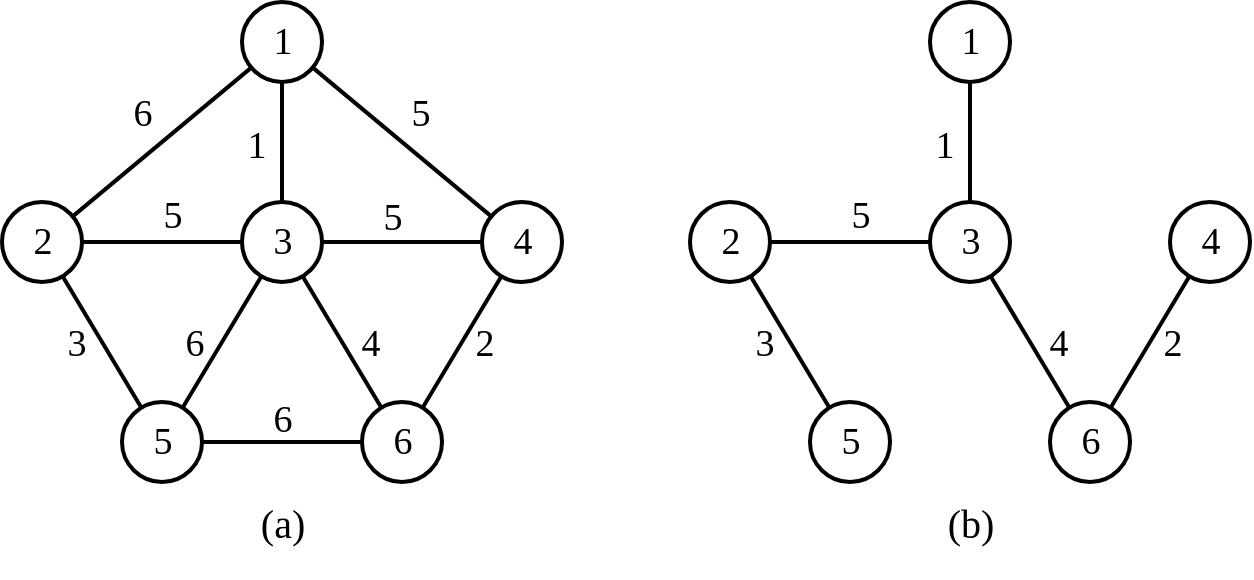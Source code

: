 <mxfile version="23.0.2" type="device">
  <diagram id="HU4uo2aEZg4H9Ib9Y20f" name="第 1 页">
    <mxGraphModel dx="774" dy="498" grid="1" gridSize="10" guides="1" tooltips="1" connect="1" arrows="1" fold="1" page="1" pageScale="1" pageWidth="827" pageHeight="1169" math="0" shadow="0">
      <root>
        <mxCell id="0" />
        <mxCell id="1" parent="0" />
        <mxCell id="dhW5SiGHPYzBhZiWGdAr-79" value="" style="group" vertex="1" connectable="0" parent="1">
          <mxGeometry x="60" y="60" width="624" height="288" as="geometry" />
        </mxCell>
        <mxCell id="dhW5SiGHPYzBhZiWGdAr-40" value="" style="group" vertex="1" connectable="0" parent="dhW5SiGHPYzBhZiWGdAr-79">
          <mxGeometry width="280" height="288" as="geometry" />
        </mxCell>
        <mxCell id="dhW5SiGHPYzBhZiWGdAr-36" value="" style="group;fontFamily=Times New Roman;" vertex="1" connectable="0" parent="dhW5SiGHPYzBhZiWGdAr-40">
          <mxGeometry width="280" height="240" as="geometry" />
        </mxCell>
        <mxCell id="dhW5SiGHPYzBhZiWGdAr-1" value="" style="ellipse;whiteSpace=wrap;html=1;aspect=fixed;strokeWidth=2;" vertex="1" parent="dhW5SiGHPYzBhZiWGdAr-36">
          <mxGeometry x="120" y="100" width="40" height="40" as="geometry" />
        </mxCell>
        <mxCell id="dhW5SiGHPYzBhZiWGdAr-2" value="" style="ellipse;whiteSpace=wrap;html=1;aspect=fixed;strokeWidth=2;" vertex="1" parent="dhW5SiGHPYzBhZiWGdAr-36">
          <mxGeometry x="240" y="100" width="40" height="40" as="geometry" />
        </mxCell>
        <mxCell id="dhW5SiGHPYzBhZiWGdAr-3" value="" style="ellipse;whiteSpace=wrap;html=1;aspect=fixed;strokeWidth=2;" vertex="1" parent="dhW5SiGHPYzBhZiWGdAr-36">
          <mxGeometry x="120" width="40" height="40" as="geometry" />
        </mxCell>
        <mxCell id="dhW5SiGHPYzBhZiWGdAr-4" value="" style="ellipse;whiteSpace=wrap;html=1;aspect=fixed;strokeWidth=2;" vertex="1" parent="dhW5SiGHPYzBhZiWGdAr-36">
          <mxGeometry y="100" width="40" height="40" as="geometry" />
        </mxCell>
        <mxCell id="dhW5SiGHPYzBhZiWGdAr-5" value="" style="ellipse;whiteSpace=wrap;html=1;aspect=fixed;strokeWidth=2;" vertex="1" parent="dhW5SiGHPYzBhZiWGdAr-36">
          <mxGeometry x="60" y="200" width="40" height="40" as="geometry" />
        </mxCell>
        <mxCell id="dhW5SiGHPYzBhZiWGdAr-6" value="" style="ellipse;whiteSpace=wrap;html=1;aspect=fixed;strokeWidth=2;" vertex="1" parent="dhW5SiGHPYzBhZiWGdAr-36">
          <mxGeometry x="180" y="200" width="40" height="40" as="geometry" />
        </mxCell>
        <mxCell id="dhW5SiGHPYzBhZiWGdAr-7" value="" style="endArrow=none;html=1;rounded=0;strokeWidth=2;" edge="1" parent="dhW5SiGHPYzBhZiWGdAr-36" source="dhW5SiGHPYzBhZiWGdAr-4" target="dhW5SiGHPYzBhZiWGdAr-1">
          <mxGeometry width="50" height="50" relative="1" as="geometry">
            <mxPoint x="290" y="230" as="sourcePoint" />
            <mxPoint x="340" y="180" as="targetPoint" />
          </mxGeometry>
        </mxCell>
        <mxCell id="dhW5SiGHPYzBhZiWGdAr-8" value="" style="endArrow=none;html=1;rounded=0;strokeWidth=2;" edge="1" parent="dhW5SiGHPYzBhZiWGdAr-36" source="dhW5SiGHPYzBhZiWGdAr-6" target="dhW5SiGHPYzBhZiWGdAr-1">
          <mxGeometry width="50" height="50" relative="1" as="geometry">
            <mxPoint x="290" y="230" as="sourcePoint" />
            <mxPoint x="340" y="180" as="targetPoint" />
          </mxGeometry>
        </mxCell>
        <mxCell id="dhW5SiGHPYzBhZiWGdAr-9" value="" style="endArrow=none;html=1;rounded=0;strokeWidth=2;" edge="1" parent="dhW5SiGHPYzBhZiWGdAr-36" source="dhW5SiGHPYzBhZiWGdAr-1" target="dhW5SiGHPYzBhZiWGdAr-2">
          <mxGeometry width="50" height="50" relative="1" as="geometry">
            <mxPoint x="290" y="230" as="sourcePoint" />
            <mxPoint x="340" y="180" as="targetPoint" />
          </mxGeometry>
        </mxCell>
        <mxCell id="dhW5SiGHPYzBhZiWGdAr-10" value="" style="endArrow=none;html=1;rounded=0;strokeWidth=2;" edge="1" parent="dhW5SiGHPYzBhZiWGdAr-36" source="dhW5SiGHPYzBhZiWGdAr-6" target="dhW5SiGHPYzBhZiWGdAr-2">
          <mxGeometry width="50" height="50" relative="1" as="geometry">
            <mxPoint x="290" y="230" as="sourcePoint" />
            <mxPoint x="340" y="180" as="targetPoint" />
          </mxGeometry>
        </mxCell>
        <mxCell id="dhW5SiGHPYzBhZiWGdAr-11" value="" style="endArrow=none;html=1;rounded=0;strokeWidth=2;" edge="1" parent="dhW5SiGHPYzBhZiWGdAr-36" source="dhW5SiGHPYzBhZiWGdAr-5" target="dhW5SiGHPYzBhZiWGdAr-6">
          <mxGeometry width="50" height="50" relative="1" as="geometry">
            <mxPoint x="290" y="230" as="sourcePoint" />
            <mxPoint x="340" y="180" as="targetPoint" />
          </mxGeometry>
        </mxCell>
        <mxCell id="dhW5SiGHPYzBhZiWGdAr-12" value="" style="endArrow=none;html=1;rounded=0;strokeWidth=2;" edge="1" parent="dhW5SiGHPYzBhZiWGdAr-36" source="dhW5SiGHPYzBhZiWGdAr-4" target="dhW5SiGHPYzBhZiWGdAr-3">
          <mxGeometry width="50" height="50" relative="1" as="geometry">
            <mxPoint x="290" y="230" as="sourcePoint" />
            <mxPoint x="340" y="180" as="targetPoint" />
          </mxGeometry>
        </mxCell>
        <mxCell id="dhW5SiGHPYzBhZiWGdAr-13" value="" style="endArrow=none;html=1;rounded=0;strokeWidth=2;" edge="1" parent="dhW5SiGHPYzBhZiWGdAr-36" source="dhW5SiGHPYzBhZiWGdAr-5" target="dhW5SiGHPYzBhZiWGdAr-4">
          <mxGeometry width="50" height="50" relative="1" as="geometry">
            <mxPoint x="290" y="230" as="sourcePoint" />
            <mxPoint x="340" y="180" as="targetPoint" />
          </mxGeometry>
        </mxCell>
        <mxCell id="dhW5SiGHPYzBhZiWGdAr-14" value="" style="endArrow=none;html=1;rounded=0;strokeWidth=2;" edge="1" parent="dhW5SiGHPYzBhZiWGdAr-36" source="dhW5SiGHPYzBhZiWGdAr-5" target="dhW5SiGHPYzBhZiWGdAr-1">
          <mxGeometry width="50" height="50" relative="1" as="geometry">
            <mxPoint x="290" y="230" as="sourcePoint" />
            <mxPoint x="340" y="180" as="targetPoint" />
          </mxGeometry>
        </mxCell>
        <mxCell id="dhW5SiGHPYzBhZiWGdAr-15" value="" style="endArrow=none;html=1;rounded=0;entryX=0.5;entryY=1;entryDx=0;entryDy=0;strokeWidth=2;" edge="1" parent="dhW5SiGHPYzBhZiWGdAr-36" source="dhW5SiGHPYzBhZiWGdAr-1" target="dhW5SiGHPYzBhZiWGdAr-3">
          <mxGeometry width="50" height="50" relative="1" as="geometry">
            <mxPoint x="290" y="230" as="sourcePoint" />
            <mxPoint x="340" y="180" as="targetPoint" />
          </mxGeometry>
        </mxCell>
        <mxCell id="dhW5SiGHPYzBhZiWGdAr-16" value="" style="endArrow=none;html=1;rounded=0;strokeWidth=2;" edge="1" parent="dhW5SiGHPYzBhZiWGdAr-36" source="dhW5SiGHPYzBhZiWGdAr-3" target="dhW5SiGHPYzBhZiWGdAr-2">
          <mxGeometry width="50" height="50" relative="1" as="geometry">
            <mxPoint x="290" y="230" as="sourcePoint" />
            <mxPoint x="340" y="180" as="targetPoint" />
          </mxGeometry>
        </mxCell>
        <mxCell id="dhW5SiGHPYzBhZiWGdAr-17" value="&lt;font style=&quot;font-size: 19px;&quot; face=&quot;Times New Roman&quot;&gt;2&lt;/font&gt;" style="text;html=1;align=center;verticalAlign=middle;resizable=0;points=[];autosize=1;strokeColor=none;fillColor=none;" vertex="1" parent="dhW5SiGHPYzBhZiWGdAr-36">
          <mxGeometry x="5" y="100" width="30" height="40" as="geometry" />
        </mxCell>
        <mxCell id="dhW5SiGHPYzBhZiWGdAr-18" value="&lt;font style=&quot;font-size: 19px;&quot; face=&quot;Times New Roman&quot;&gt;1&lt;/font&gt;" style="text;html=1;align=center;verticalAlign=middle;resizable=0;points=[];autosize=1;strokeColor=none;fillColor=none;" vertex="1" parent="dhW5SiGHPYzBhZiWGdAr-36">
          <mxGeometry x="125" width="30" height="40" as="geometry" />
        </mxCell>
        <mxCell id="dhW5SiGHPYzBhZiWGdAr-19" value="&lt;font style=&quot;font-size: 19px;&quot; face=&quot;Times New Roman&quot;&gt;3&lt;/font&gt;" style="text;html=1;align=center;verticalAlign=middle;resizable=0;points=[];autosize=1;strokeColor=none;fillColor=none;" vertex="1" parent="dhW5SiGHPYzBhZiWGdAr-36">
          <mxGeometry x="125" y="100" width="30" height="40" as="geometry" />
        </mxCell>
        <mxCell id="dhW5SiGHPYzBhZiWGdAr-20" value="&lt;font style=&quot;font-size: 19px;&quot; face=&quot;Times New Roman&quot;&gt;5&lt;/font&gt;" style="text;html=1;align=center;verticalAlign=middle;resizable=0;points=[];autosize=1;strokeColor=none;fillColor=none;" vertex="1" parent="dhW5SiGHPYzBhZiWGdAr-36">
          <mxGeometry x="65" y="200" width="30" height="40" as="geometry" />
        </mxCell>
        <mxCell id="dhW5SiGHPYzBhZiWGdAr-21" value="&lt;font style=&quot;font-size: 19px;&quot; face=&quot;Times New Roman&quot;&gt;4&lt;/font&gt;" style="text;html=1;align=center;verticalAlign=middle;resizable=0;points=[];autosize=1;strokeColor=none;fillColor=none;" vertex="1" parent="dhW5SiGHPYzBhZiWGdAr-36">
          <mxGeometry x="245" y="100" width="30" height="40" as="geometry" />
        </mxCell>
        <mxCell id="dhW5SiGHPYzBhZiWGdAr-22" value="&lt;font style=&quot;font-size: 19px;&quot; face=&quot;Times New Roman&quot;&gt;6&lt;/font&gt;" style="text;html=1;align=center;verticalAlign=middle;resizable=0;points=[];autosize=1;strokeColor=none;fillColor=none;" vertex="1" parent="dhW5SiGHPYzBhZiWGdAr-36">
          <mxGeometry x="185" y="200" width="30" height="40" as="geometry" />
        </mxCell>
        <mxCell id="dhW5SiGHPYzBhZiWGdAr-23" value="&lt;font style=&quot;font-size: 19px;&quot; face=&quot;Times New Roman&quot;&gt;6&lt;/font&gt;" style="text;html=1;align=center;verticalAlign=middle;resizable=0;points=[];autosize=1;strokeColor=none;fillColor=none;" vertex="1" parent="dhW5SiGHPYzBhZiWGdAr-36">
          <mxGeometry x="55" y="36" width="30" height="40" as="geometry" />
        </mxCell>
        <mxCell id="dhW5SiGHPYzBhZiWGdAr-27" value="&lt;font style=&quot;font-size: 19px;&quot; face=&quot;Times New Roman&quot;&gt;5&lt;/font&gt;" style="text;html=1;align=center;verticalAlign=middle;resizable=0;points=[];autosize=1;strokeColor=none;fillColor=none;" vertex="1" parent="dhW5SiGHPYzBhZiWGdAr-36">
          <mxGeometry x="194" y="36" width="30" height="40" as="geometry" />
        </mxCell>
        <mxCell id="dhW5SiGHPYzBhZiWGdAr-28" value="&lt;font style=&quot;font-size: 19px;&quot; face=&quot;Times New Roman&quot;&gt;1&lt;/font&gt;" style="text;html=1;align=center;verticalAlign=middle;resizable=0;points=[];autosize=1;strokeColor=none;fillColor=none;" vertex="1" parent="dhW5SiGHPYzBhZiWGdAr-36">
          <mxGeometry x="112" y="52" width="30" height="40" as="geometry" />
        </mxCell>
        <mxCell id="dhW5SiGHPYzBhZiWGdAr-29" value="&lt;font style=&quot;font-size: 19px;&quot; face=&quot;Times New Roman&quot;&gt;5&lt;/font&gt;" style="text;html=1;align=center;verticalAlign=middle;resizable=0;points=[];autosize=1;strokeColor=none;fillColor=none;" vertex="1" parent="dhW5SiGHPYzBhZiWGdAr-36">
          <mxGeometry x="70" y="87" width="30" height="40" as="geometry" />
        </mxCell>
        <mxCell id="dhW5SiGHPYzBhZiWGdAr-30" value="&lt;font style=&quot;font-size: 19px;&quot; face=&quot;Times New Roman&quot;&gt;5&lt;/font&gt;" style="text;html=1;align=center;verticalAlign=middle;resizable=0;points=[];autosize=1;strokeColor=none;fillColor=none;" vertex="1" parent="dhW5SiGHPYzBhZiWGdAr-36">
          <mxGeometry x="180" y="88" width="30" height="40" as="geometry" />
        </mxCell>
        <mxCell id="dhW5SiGHPYzBhZiWGdAr-31" value="&lt;font style=&quot;font-size: 19px;&quot; face=&quot;Times New Roman&quot;&gt;3&lt;/font&gt;" style="text;html=1;align=center;verticalAlign=middle;resizable=0;points=[];autosize=1;strokeColor=none;fillColor=none;" vertex="1" parent="dhW5SiGHPYzBhZiWGdAr-36">
          <mxGeometry x="22" y="151" width="30" height="40" as="geometry" />
        </mxCell>
        <mxCell id="dhW5SiGHPYzBhZiWGdAr-32" value="&lt;font style=&quot;font-size: 19px;&quot; face=&quot;Times New Roman&quot;&gt;6&lt;/font&gt;" style="text;html=1;align=center;verticalAlign=middle;resizable=0;points=[];autosize=1;strokeColor=none;fillColor=none;" vertex="1" parent="dhW5SiGHPYzBhZiWGdAr-36">
          <mxGeometry x="81" y="151" width="30" height="40" as="geometry" />
        </mxCell>
        <mxCell id="dhW5SiGHPYzBhZiWGdAr-33" value="&lt;font style=&quot;font-size: 19px;&quot; face=&quot;Times New Roman&quot;&gt;4&lt;/font&gt;" style="text;html=1;align=center;verticalAlign=middle;resizable=0;points=[];autosize=1;strokeColor=none;fillColor=none;" vertex="1" parent="dhW5SiGHPYzBhZiWGdAr-36">
          <mxGeometry x="169" y="151" width="30" height="40" as="geometry" />
        </mxCell>
        <mxCell id="dhW5SiGHPYzBhZiWGdAr-34" value="&lt;font style=&quot;font-size: 19px;&quot; face=&quot;Times New Roman&quot;&gt;2&lt;/font&gt;" style="text;html=1;align=center;verticalAlign=middle;resizable=0;points=[];autosize=1;strokeColor=none;fillColor=none;" vertex="1" parent="dhW5SiGHPYzBhZiWGdAr-36">
          <mxGeometry x="226" y="151" width="30" height="40" as="geometry" />
        </mxCell>
        <mxCell id="dhW5SiGHPYzBhZiWGdAr-35" value="&lt;font style=&quot;font-size: 19px;&quot; face=&quot;Times New Roman&quot;&gt;6&lt;/font&gt;" style="text;html=1;align=center;verticalAlign=middle;resizable=0;points=[];autosize=1;strokeColor=none;fillColor=none;" vertex="1" parent="dhW5SiGHPYzBhZiWGdAr-36">
          <mxGeometry x="125" y="189" width="30" height="40" as="geometry" />
        </mxCell>
        <mxCell id="dhW5SiGHPYzBhZiWGdAr-39" value="(a)" style="text;html=1;align=center;verticalAlign=middle;resizable=0;points=[];autosize=1;strokeColor=none;fillColor=none;labelPosition=center;verticalLabelPosition=middle;fontFamily=Times New Roman;fontSize=20;" vertex="1" parent="dhW5SiGHPYzBhZiWGdAr-40">
          <mxGeometry x="115" y="240" width="50" height="40" as="geometry" />
        </mxCell>
        <mxCell id="dhW5SiGHPYzBhZiWGdAr-42" value="" style="group" vertex="1" connectable="0" parent="dhW5SiGHPYzBhZiWGdAr-79">
          <mxGeometry x="344" width="280" height="288" as="geometry" />
        </mxCell>
        <mxCell id="dhW5SiGHPYzBhZiWGdAr-43" value="" style="group;fontFamily=Times New Roman;" vertex="1" connectable="0" parent="dhW5SiGHPYzBhZiWGdAr-42">
          <mxGeometry width="280" height="240" as="geometry" />
        </mxCell>
        <mxCell id="dhW5SiGHPYzBhZiWGdAr-44" value="" style="ellipse;whiteSpace=wrap;html=1;aspect=fixed;strokeWidth=2;" vertex="1" parent="dhW5SiGHPYzBhZiWGdAr-43">
          <mxGeometry x="120" y="100" width="40" height="40" as="geometry" />
        </mxCell>
        <mxCell id="dhW5SiGHPYzBhZiWGdAr-45" value="" style="ellipse;whiteSpace=wrap;html=1;aspect=fixed;strokeWidth=2;" vertex="1" parent="dhW5SiGHPYzBhZiWGdAr-43">
          <mxGeometry x="240" y="100" width="40" height="40" as="geometry" />
        </mxCell>
        <mxCell id="dhW5SiGHPYzBhZiWGdAr-46" value="" style="ellipse;whiteSpace=wrap;html=1;aspect=fixed;strokeWidth=2;" vertex="1" parent="dhW5SiGHPYzBhZiWGdAr-43">
          <mxGeometry x="120" width="40" height="40" as="geometry" />
        </mxCell>
        <mxCell id="dhW5SiGHPYzBhZiWGdAr-47" value="" style="ellipse;whiteSpace=wrap;html=1;aspect=fixed;strokeWidth=2;" vertex="1" parent="dhW5SiGHPYzBhZiWGdAr-43">
          <mxGeometry y="100" width="40" height="40" as="geometry" />
        </mxCell>
        <mxCell id="dhW5SiGHPYzBhZiWGdAr-48" value="" style="ellipse;whiteSpace=wrap;html=1;aspect=fixed;strokeWidth=2;" vertex="1" parent="dhW5SiGHPYzBhZiWGdAr-43">
          <mxGeometry x="60" y="200" width="40" height="40" as="geometry" />
        </mxCell>
        <mxCell id="dhW5SiGHPYzBhZiWGdAr-49" value="" style="ellipse;whiteSpace=wrap;html=1;aspect=fixed;strokeWidth=2;" vertex="1" parent="dhW5SiGHPYzBhZiWGdAr-43">
          <mxGeometry x="180" y="200" width="40" height="40" as="geometry" />
        </mxCell>
        <mxCell id="dhW5SiGHPYzBhZiWGdAr-50" value="" style="endArrow=none;html=1;rounded=0;strokeWidth=2;" edge="1" parent="dhW5SiGHPYzBhZiWGdAr-43" source="dhW5SiGHPYzBhZiWGdAr-47" target="dhW5SiGHPYzBhZiWGdAr-44">
          <mxGeometry width="50" height="50" relative="1" as="geometry">
            <mxPoint x="290" y="230" as="sourcePoint" />
            <mxPoint x="340" y="180" as="targetPoint" />
          </mxGeometry>
        </mxCell>
        <mxCell id="dhW5SiGHPYzBhZiWGdAr-51" value="" style="endArrow=none;html=1;rounded=0;strokeWidth=2;" edge="1" parent="dhW5SiGHPYzBhZiWGdAr-43" source="dhW5SiGHPYzBhZiWGdAr-49" target="dhW5SiGHPYzBhZiWGdAr-44">
          <mxGeometry width="50" height="50" relative="1" as="geometry">
            <mxPoint x="290" y="230" as="sourcePoint" />
            <mxPoint x="340" y="180" as="targetPoint" />
          </mxGeometry>
        </mxCell>
        <mxCell id="dhW5SiGHPYzBhZiWGdAr-53" value="" style="endArrow=none;html=1;rounded=0;strokeWidth=2;" edge="1" parent="dhW5SiGHPYzBhZiWGdAr-43" source="dhW5SiGHPYzBhZiWGdAr-49" target="dhW5SiGHPYzBhZiWGdAr-45">
          <mxGeometry width="50" height="50" relative="1" as="geometry">
            <mxPoint x="290" y="230" as="sourcePoint" />
            <mxPoint x="340" y="180" as="targetPoint" />
          </mxGeometry>
        </mxCell>
        <mxCell id="dhW5SiGHPYzBhZiWGdAr-56" value="" style="endArrow=none;html=1;rounded=0;strokeWidth=2;" edge="1" parent="dhW5SiGHPYzBhZiWGdAr-43" source="dhW5SiGHPYzBhZiWGdAr-48" target="dhW5SiGHPYzBhZiWGdAr-47">
          <mxGeometry width="50" height="50" relative="1" as="geometry">
            <mxPoint x="290" y="230" as="sourcePoint" />
            <mxPoint x="340" y="180" as="targetPoint" />
          </mxGeometry>
        </mxCell>
        <mxCell id="dhW5SiGHPYzBhZiWGdAr-58" value="" style="endArrow=none;html=1;rounded=0;entryX=0.5;entryY=1;entryDx=0;entryDy=0;strokeWidth=2;" edge="1" parent="dhW5SiGHPYzBhZiWGdAr-43" source="dhW5SiGHPYzBhZiWGdAr-44" target="dhW5SiGHPYzBhZiWGdAr-46">
          <mxGeometry width="50" height="50" relative="1" as="geometry">
            <mxPoint x="290" y="230" as="sourcePoint" />
            <mxPoint x="340" y="180" as="targetPoint" />
          </mxGeometry>
        </mxCell>
        <mxCell id="dhW5SiGHPYzBhZiWGdAr-60" value="&lt;font style=&quot;font-size: 19px;&quot; face=&quot;Times New Roman&quot;&gt;2&lt;/font&gt;" style="text;html=1;align=center;verticalAlign=middle;resizable=0;points=[];autosize=1;strokeColor=none;fillColor=none;" vertex="1" parent="dhW5SiGHPYzBhZiWGdAr-43">
          <mxGeometry x="5" y="100" width="30" height="40" as="geometry" />
        </mxCell>
        <mxCell id="dhW5SiGHPYzBhZiWGdAr-61" value="&lt;font style=&quot;font-size: 19px;&quot; face=&quot;Times New Roman&quot;&gt;1&lt;/font&gt;" style="text;html=1;align=center;verticalAlign=middle;resizable=0;points=[];autosize=1;strokeColor=none;fillColor=none;" vertex="1" parent="dhW5SiGHPYzBhZiWGdAr-43">
          <mxGeometry x="125" width="30" height="40" as="geometry" />
        </mxCell>
        <mxCell id="dhW5SiGHPYzBhZiWGdAr-62" value="&lt;font style=&quot;font-size: 19px;&quot; face=&quot;Times New Roman&quot;&gt;3&lt;/font&gt;" style="text;html=1;align=center;verticalAlign=middle;resizable=0;points=[];autosize=1;strokeColor=none;fillColor=none;" vertex="1" parent="dhW5SiGHPYzBhZiWGdAr-43">
          <mxGeometry x="125" y="100" width="30" height="40" as="geometry" />
        </mxCell>
        <mxCell id="dhW5SiGHPYzBhZiWGdAr-63" value="&lt;font style=&quot;font-size: 19px;&quot; face=&quot;Times New Roman&quot;&gt;5&lt;/font&gt;" style="text;html=1;align=center;verticalAlign=middle;resizable=0;points=[];autosize=1;strokeColor=none;fillColor=none;" vertex="1" parent="dhW5SiGHPYzBhZiWGdAr-43">
          <mxGeometry x="65" y="200" width="30" height="40" as="geometry" />
        </mxCell>
        <mxCell id="dhW5SiGHPYzBhZiWGdAr-64" value="&lt;font style=&quot;font-size: 19px;&quot; face=&quot;Times New Roman&quot;&gt;4&lt;/font&gt;" style="text;html=1;align=center;verticalAlign=middle;resizable=0;points=[];autosize=1;strokeColor=none;fillColor=none;" vertex="1" parent="dhW5SiGHPYzBhZiWGdAr-43">
          <mxGeometry x="245" y="100" width="30" height="40" as="geometry" />
        </mxCell>
        <mxCell id="dhW5SiGHPYzBhZiWGdAr-65" value="&lt;font style=&quot;font-size: 19px;&quot; face=&quot;Times New Roman&quot;&gt;6&lt;/font&gt;" style="text;html=1;align=center;verticalAlign=middle;resizable=0;points=[];autosize=1;strokeColor=none;fillColor=none;" vertex="1" parent="dhW5SiGHPYzBhZiWGdAr-43">
          <mxGeometry x="185" y="200" width="30" height="40" as="geometry" />
        </mxCell>
        <mxCell id="dhW5SiGHPYzBhZiWGdAr-68" value="&lt;font style=&quot;font-size: 19px;&quot; face=&quot;Times New Roman&quot;&gt;1&lt;/font&gt;" style="text;html=1;align=center;verticalAlign=middle;resizable=0;points=[];autosize=1;strokeColor=none;fillColor=none;" vertex="1" parent="dhW5SiGHPYzBhZiWGdAr-43">
          <mxGeometry x="112" y="52" width="30" height="40" as="geometry" />
        </mxCell>
        <mxCell id="dhW5SiGHPYzBhZiWGdAr-69" value="&lt;font style=&quot;font-size: 19px;&quot; face=&quot;Times New Roman&quot;&gt;5&lt;/font&gt;" style="text;html=1;align=center;verticalAlign=middle;resizable=0;points=[];autosize=1;strokeColor=none;fillColor=none;" vertex="1" parent="dhW5SiGHPYzBhZiWGdAr-43">
          <mxGeometry x="70" y="87" width="30" height="40" as="geometry" />
        </mxCell>
        <mxCell id="dhW5SiGHPYzBhZiWGdAr-71" value="&lt;font style=&quot;font-size: 19px;&quot; face=&quot;Times New Roman&quot;&gt;3&lt;/font&gt;" style="text;html=1;align=center;verticalAlign=middle;resizable=0;points=[];autosize=1;strokeColor=none;fillColor=none;" vertex="1" parent="dhW5SiGHPYzBhZiWGdAr-43">
          <mxGeometry x="22" y="151" width="30" height="40" as="geometry" />
        </mxCell>
        <mxCell id="dhW5SiGHPYzBhZiWGdAr-73" value="&lt;font style=&quot;font-size: 19px;&quot; face=&quot;Times New Roman&quot;&gt;4&lt;/font&gt;" style="text;html=1;align=center;verticalAlign=middle;resizable=0;points=[];autosize=1;strokeColor=none;fillColor=none;" vertex="1" parent="dhW5SiGHPYzBhZiWGdAr-43">
          <mxGeometry x="169" y="151" width="30" height="40" as="geometry" />
        </mxCell>
        <mxCell id="dhW5SiGHPYzBhZiWGdAr-74" value="&lt;font style=&quot;font-size: 19px;&quot; face=&quot;Times New Roman&quot;&gt;2&lt;/font&gt;" style="text;html=1;align=center;verticalAlign=middle;resizable=0;points=[];autosize=1;strokeColor=none;fillColor=none;" vertex="1" parent="dhW5SiGHPYzBhZiWGdAr-43">
          <mxGeometry x="226" y="151" width="30" height="40" as="geometry" />
        </mxCell>
        <mxCell id="dhW5SiGHPYzBhZiWGdAr-76" value="(b)" style="text;html=1;align=center;verticalAlign=middle;resizable=0;points=[];autosize=1;strokeColor=none;fillColor=none;labelPosition=center;verticalLabelPosition=middle;fontFamily=Times New Roman;fontSize=20;" vertex="1" parent="dhW5SiGHPYzBhZiWGdAr-42">
          <mxGeometry x="115" y="240" width="50" height="40" as="geometry" />
        </mxCell>
      </root>
    </mxGraphModel>
  </diagram>
</mxfile>
